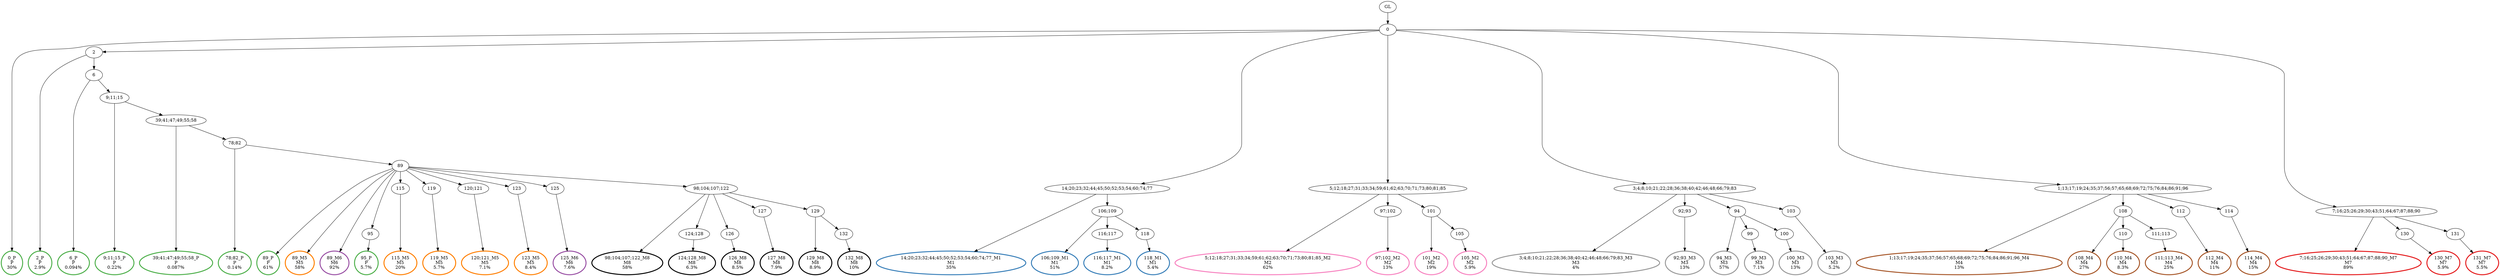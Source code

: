 digraph T {
	{
		rank=same
		84 [penwidth=3,colorscheme=set19,color=3,label="0_P\nP\n30%"]
		82 [penwidth=3,colorscheme=set19,color=3,label="2_P\nP\n2.9%"]
		80 [penwidth=3,colorscheme=set19,color=3,label="6_P\nP\n0.094%"]
		78 [penwidth=3,colorscheme=set19,color=3,label="9;11;15_P\nP\n0.22%"]
		76 [penwidth=3,colorscheme=set19,color=3,label="39;41;47;49;55;58_P\nP\n0.087%"]
		74 [penwidth=3,colorscheme=set19,color=3,label="78;82_P\nP\n0.14%"]
		72 [penwidth=3,colorscheme=set19,color=3,label="89_P\nP\n61%"]
		70 [penwidth=3,colorscheme=set19,color=3,label="95_P\nP\n5.7%"]
		68 [penwidth=3,colorscheme=set19,color=2,label="14;20;23;32;44;45;50;52;53;54;60;74;77_M1\nM1\n35%"]
		66 [penwidth=3,colorscheme=set19,color=2,label="106;109_M1\nM1\n51%"]
		64 [penwidth=3,colorscheme=set19,color=2,label="116;117_M1\nM1\n8.2%"]
		62 [penwidth=3,colorscheme=set19,color=2,label="118_M1\nM1\n5.4%"]
		60 [penwidth=3,colorscheme=set19,color=8,label="5;12;18;27;31;33;34;59;61;62;63;70;71;73;80;81;85_M2\nM2\n62%"]
		58 [penwidth=3,colorscheme=set19,color=8,label="97;102_M2\nM2\n13%"]
		56 [penwidth=3,colorscheme=set19,color=8,label="101_M2\nM2\n19%"]
		54 [penwidth=3,colorscheme=set19,color=8,label="105_M2\nM2\n5.9%"]
		52 [penwidth=3,colorscheme=set19,color=9,label="3;4;8;10;21;22;28;36;38;40;42;46;48;66;79;83_M3\nM3\n4%"]
		50 [penwidth=3,colorscheme=set19,color=9,label="92;93_M3\nM3\n13%"]
		48 [penwidth=3,colorscheme=set19,color=9,label="94_M3\nM3\n57%"]
		46 [penwidth=3,colorscheme=set19,color=9,label="99_M3\nM3\n7.1%"]
		44 [penwidth=3,colorscheme=set19,color=9,label="100_M3\nM3\n13%"]
		42 [penwidth=3,colorscheme=set19,color=9,label="103_M3\nM3\n5.2%"]
		40 [penwidth=3,colorscheme=set19,color=7,label="1;13;17;19;24;35;37;56;57;65;68;69;72;75;76;84;86;91;96_M4\nM4\n13%"]
		38 [penwidth=3,colorscheme=set19,color=7,label="108_M4\nM4\n27%"]
		36 [penwidth=3,colorscheme=set19,color=7,label="110_M4\nM4\n8.3%"]
		34 [penwidth=3,colorscheme=set19,color=7,label="111;113_M4\nM4\n25%"]
		32 [penwidth=3,colorscheme=set19,color=7,label="112_M4\nM4\n11%"]
		30 [penwidth=3,colorscheme=set19,color=7,label="114_M4\nM4\n15%"]
		29 [penwidth=3,colorscheme=set19,color=5,label="89_M5\nM5\n58%"]
		27 [penwidth=3,colorscheme=set19,color=5,label="115_M5\nM5\n20%"]
		25 [penwidth=3,colorscheme=set19,color=5,label="119_M5\nM5\n5.7%"]
		23 [penwidth=3,colorscheme=set19,color=5,label="120;121_M5\nM5\n7.1%"]
		21 [penwidth=3,colorscheme=set19,color=5,label="123_M5\nM5\n8.4%"]
		20 [penwidth=3,colorscheme=set19,color=4,label="89_M6\nM6\n92%"]
		18 [penwidth=3,colorscheme=set19,color=4,label="125_M6\nM6\n7.6%"]
		16 [penwidth=3,colorscheme=set19,color=1,label="7;16;25;26;29;30;43;51;64;67;87;88;90_M7\nM7\n89%"]
		14 [penwidth=3,colorscheme=set19,color=1,label="130_M7\nM7\n5.9%"]
		12 [penwidth=3,colorscheme=set19,color=1,label="131_M7\nM7\n5.5%"]
		10 [penwidth=3,colorscheme=set19,color=10,label="98;104;107;122_M8\nM8\n58%"]
		8 [penwidth=3,colorscheme=set19,color=10,label="124;128_M8\nM8\n6.3%"]
		6 [penwidth=3,colorscheme=set19,color=10,label="126_M8\nM8\n8.5%"]
		4 [penwidth=3,colorscheme=set19,color=10,label="127_M8\nM8\n7.9%"]
		2 [penwidth=3,colorscheme=set19,color=10,label="129_M8\nM8\n8.9%"]
		0 [penwidth=3,colorscheme=set19,color=10,label="132_M8\nM8\n10%"]
	}
	86 [label="GL"]
	85 [label="0"]
	83 [label="2"]
	81 [label="6"]
	79 [label="9;11;15"]
	77 [label="39;41;47;49;55;58"]
	75 [label="78;82"]
	73 [label="89"]
	71 [label="95"]
	69 [label="14;20;23;32;44;45;50;52;53;54;60;74;77"]
	67 [label="106;109"]
	65 [label="116;117"]
	63 [label="118"]
	61 [label="5;12;18;27;31;33;34;59;61;62;63;70;71;73;80;81;85"]
	59 [label="97;102"]
	57 [label="101"]
	55 [label="105"]
	53 [label="3;4;8;10;21;22;28;36;38;40;42;46;48;66;79;83"]
	51 [label="92;93"]
	49 [label="94"]
	47 [label="99"]
	45 [label="100"]
	43 [label="103"]
	41 [label="1;13;17;19;24;35;37;56;57;65;68;69;72;75;76;84;86;91;96"]
	39 [label="108"]
	37 [label="110"]
	35 [label="111;113"]
	33 [label="112"]
	31 [label="114"]
	28 [label="115"]
	26 [label="119"]
	24 [label="120;121"]
	22 [label="123"]
	19 [label="125"]
	17 [label="7;16;25;26;29;30;43;51;64;67;87;88;90"]
	15 [label="130"]
	13 [label="131"]
	11 [label="98;104;107;122"]
	9 [label="124;128"]
	7 [label="126"]
	5 [label="127"]
	3 [label="129"]
	1 [label="132"]
	86 -> 85
	85 -> 84
	85 -> 83
	85 -> 69
	85 -> 61
	85 -> 53
	85 -> 41
	85 -> 17
	83 -> 82
	83 -> 81
	81 -> 80
	81 -> 79
	79 -> 78
	79 -> 77
	77 -> 76
	77 -> 75
	75 -> 74
	75 -> 73
	73 -> 72
	73 -> 71
	73 -> 29
	73 -> 28
	73 -> 26
	73 -> 24
	73 -> 22
	73 -> 20
	73 -> 19
	73 -> 11
	71 -> 70
	69 -> 68
	69 -> 67
	67 -> 66
	67 -> 65
	67 -> 63
	65 -> 64
	63 -> 62
	61 -> 60
	61 -> 59
	61 -> 57
	59 -> 58
	57 -> 56
	57 -> 55
	55 -> 54
	53 -> 52
	53 -> 51
	53 -> 49
	53 -> 43
	51 -> 50
	49 -> 48
	49 -> 47
	49 -> 45
	47 -> 46
	45 -> 44
	43 -> 42
	41 -> 40
	41 -> 39
	41 -> 33
	41 -> 31
	39 -> 38
	39 -> 37
	39 -> 35
	37 -> 36
	35 -> 34
	33 -> 32
	31 -> 30
	28 -> 27
	26 -> 25
	24 -> 23
	22 -> 21
	19 -> 18
	17 -> 16
	17 -> 15
	17 -> 13
	15 -> 14
	13 -> 12
	11 -> 10
	11 -> 9
	11 -> 7
	11 -> 5
	11 -> 3
	9 -> 8
	7 -> 6
	5 -> 4
	3 -> 2
	3 -> 1
	1 -> 0
}
